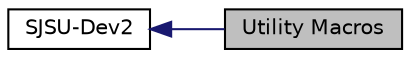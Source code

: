 digraph "Utility Macros"
{
  edge [fontname="Helvetica",fontsize="10",labelfontname="Helvetica",labelfontsize="10"];
  node [fontname="Helvetica",fontsize="10",shape=record];
  rankdir=LR;
  Node1 [label="SJSU-Dev2",height=0.2,width=0.4,color="black", fillcolor="white", style="filled",URL="$d9/dd4/group__SJSU-Dev2.html"];
  Node0 [label="Utility Macros",height=0.2,width=0.4,color="black", fillcolor="grey75", style="filled" fontcolor="black"];
  Node1->Node0 [shape=plaintext, color="midnightblue", dir="back", style="solid"];
}
